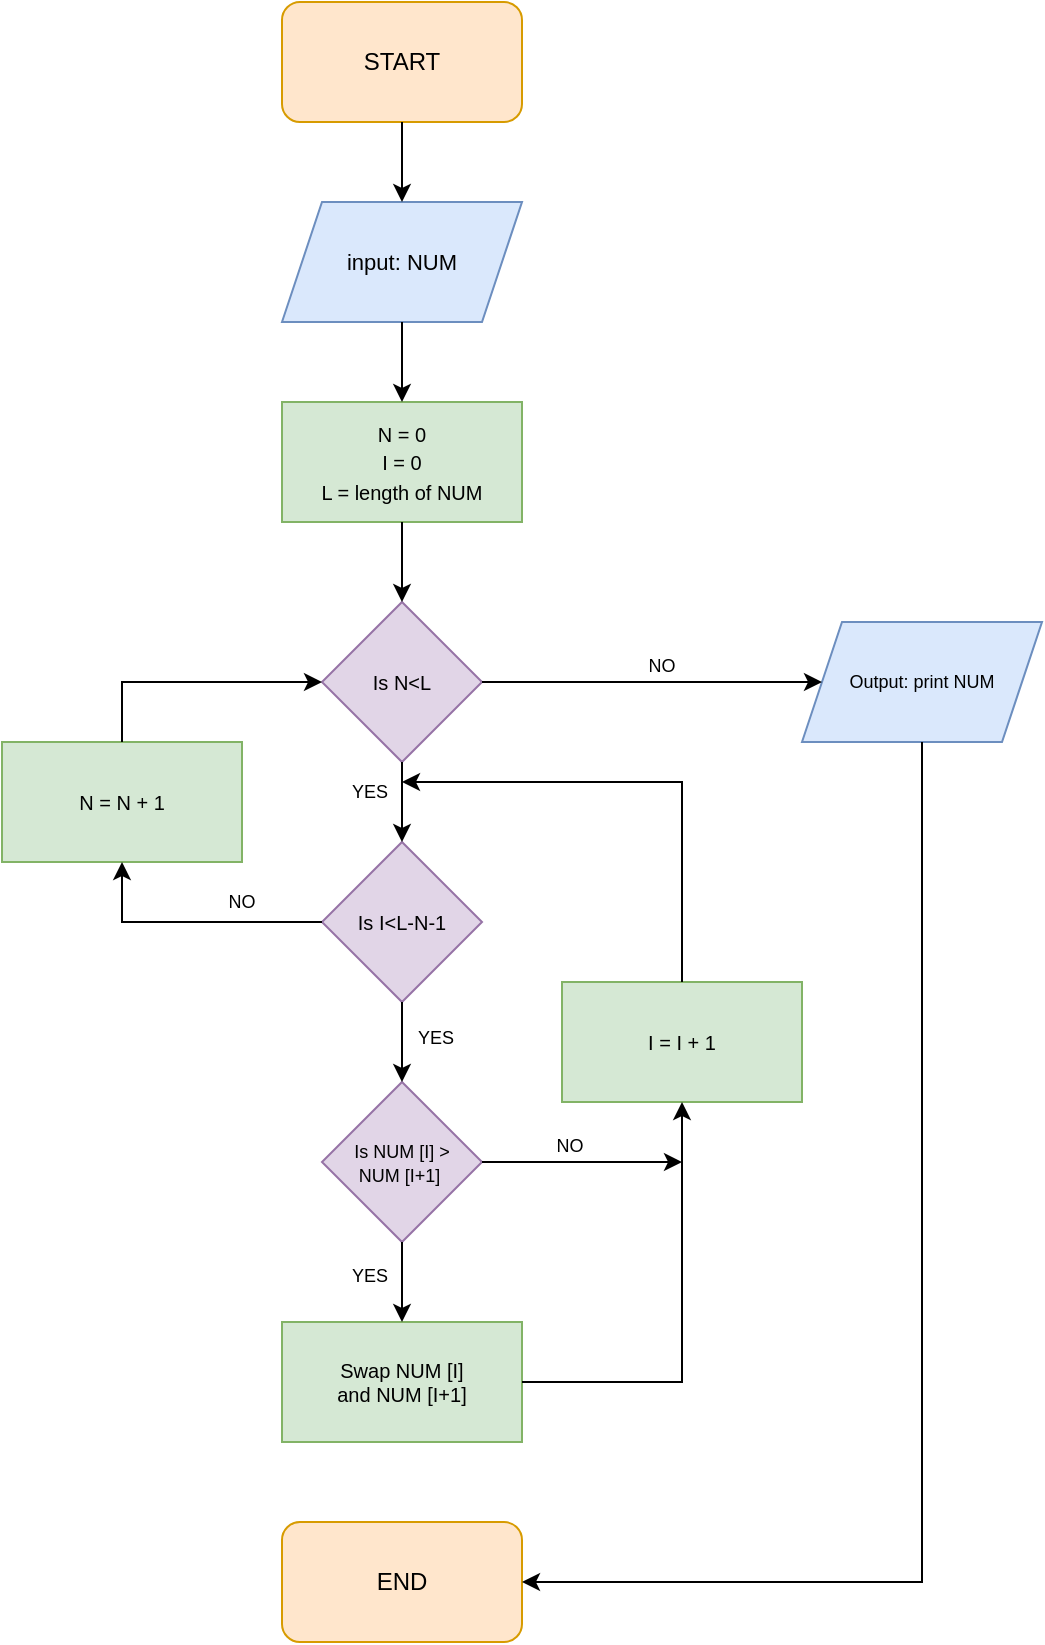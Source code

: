 <mxfile version="16.5.6" type="device"><diagram id="a7AKcJcoDHtHL_B3os1V" name="Page-1"><mxGraphModel dx="1382" dy="782" grid="1" gridSize="10" guides="1" tooltips="1" connect="1" arrows="1" fold="1" page="1" pageScale="1" pageWidth="827" pageHeight="1169" math="0" shadow="0"><root><mxCell id="0"/><mxCell id="1" parent="0"/><mxCell id="6uyqaWuOseVZV_Xcdg4A-1" value="START" style="rounded=1;whiteSpace=wrap;html=1;fillColor=#ffe6cc;strokeColor=#d79b00;" vertex="1" parent="1"><mxGeometry x="360" y="40" width="120" height="60" as="geometry"/></mxCell><mxCell id="6uyqaWuOseVZV_Xcdg4A-2" value="END" style="rounded=1;whiteSpace=wrap;html=1;fillColor=#ffe6cc;strokeColor=#d79b00;" vertex="1" parent="1"><mxGeometry x="360" y="800" width="120" height="60" as="geometry"/></mxCell><mxCell id="6uyqaWuOseVZV_Xcdg4A-4" value="&lt;font style=&quot;font-size: 11px&quot;&gt;input: NUM&lt;/font&gt;" style="shape=parallelogram;perimeter=parallelogramPerimeter;whiteSpace=wrap;html=1;fixedSize=1;fillColor=#dae8fc;strokeColor=#6c8ebf;" vertex="1" parent="1"><mxGeometry x="360" y="140" width="120" height="60" as="geometry"/></mxCell><mxCell id="6uyqaWuOseVZV_Xcdg4A-7" value="&lt;font style=&quot;font-size: 10px&quot;&gt;N = 0&lt;br&gt;I = 0&lt;br&gt;L = length of NUM&lt;/font&gt;" style="rounded=0;whiteSpace=wrap;html=1;fillColor=#d5e8d4;strokeColor=#82b366;" vertex="1" parent="1"><mxGeometry x="360" y="240" width="120" height="60" as="geometry"/></mxCell><mxCell id="6uyqaWuOseVZV_Xcdg4A-8" value="Is N&amp;lt;L" style="rhombus;whiteSpace=wrap;html=1;fontSize=10;fillColor=#e1d5e7;strokeColor=#9673a6;" vertex="1" parent="1"><mxGeometry x="380" y="340" width="80" height="80" as="geometry"/></mxCell><mxCell id="6uyqaWuOseVZV_Xcdg4A-9" value="&lt;font style=&quot;font-size: 9px&quot;&gt;Is NUM [I] &amp;gt; &lt;br&gt;NUM [I+1]&amp;nbsp;&lt;/font&gt;" style="rhombus;whiteSpace=wrap;html=1;fontSize=10;fillColor=#e1d5e7;strokeColor=#9673a6;" vertex="1" parent="1"><mxGeometry x="380" y="580" width="80" height="80" as="geometry"/></mxCell><mxCell id="6uyqaWuOseVZV_Xcdg4A-10" value="I = I + 1" style="rounded=0;whiteSpace=wrap;html=1;fontSize=10;fillColor=#d5e8d4;strokeColor=#82b366;" vertex="1" parent="1"><mxGeometry x="500" y="530" width="120" height="60" as="geometry"/></mxCell><mxCell id="6uyqaWuOseVZV_Xcdg4A-11" value="Swap NUM [I] &lt;br&gt;and NUM [I+1]" style="rounded=0;whiteSpace=wrap;html=1;fontSize=10;fillColor=#d5e8d4;strokeColor=#82b366;" vertex="1" parent="1"><mxGeometry x="360" y="700" width="120" height="60" as="geometry"/></mxCell><mxCell id="6uyqaWuOseVZV_Xcdg4A-19" value="" style="endArrow=classic;html=1;rounded=0;fontSize=10;entryX=0.5;entryY=0;entryDx=0;entryDy=0;exitX=0.5;exitY=1;exitDx=0;exitDy=0;" edge="1" parent="1" source="6uyqaWuOseVZV_Xcdg4A-7" target="6uyqaWuOseVZV_Xcdg4A-8"><mxGeometry width="50" height="50" relative="1" as="geometry"><mxPoint x="400" y="340" as="sourcePoint"/><mxPoint x="450" y="290" as="targetPoint"/></mxGeometry></mxCell><mxCell id="6uyqaWuOseVZV_Xcdg4A-20" value="" style="endArrow=classic;html=1;rounded=0;fontSize=10;entryX=0.5;entryY=0;entryDx=0;entryDy=0;exitX=0.5;exitY=1;exitDx=0;exitDy=0;" edge="1" parent="1" source="6uyqaWuOseVZV_Xcdg4A-4" target="6uyqaWuOseVZV_Xcdg4A-7"><mxGeometry width="50" height="50" relative="1" as="geometry"><mxPoint x="400" y="340" as="sourcePoint"/><mxPoint x="450" y="290" as="targetPoint"/></mxGeometry></mxCell><mxCell id="6uyqaWuOseVZV_Xcdg4A-21" value="" style="endArrow=classic;html=1;rounded=0;fontSize=10;entryX=0.5;entryY=0;entryDx=0;entryDy=0;exitX=0.5;exitY=1;exitDx=0;exitDy=0;" edge="1" parent="1" source="6uyqaWuOseVZV_Xcdg4A-1" target="6uyqaWuOseVZV_Xcdg4A-4"><mxGeometry width="50" height="50" relative="1" as="geometry"><mxPoint x="400" y="340" as="sourcePoint"/><mxPoint x="450" y="290" as="targetPoint"/></mxGeometry></mxCell><mxCell id="6uyqaWuOseVZV_Xcdg4A-22" value="YES" style="text;html=1;strokeColor=none;fillColor=none;align=center;verticalAlign=middle;whiteSpace=wrap;rounded=0;fontSize=9;" vertex="1" parent="1"><mxGeometry x="374" y="420" width="60" height="30" as="geometry"/></mxCell><mxCell id="6uyqaWuOseVZV_Xcdg4A-24" value="NO" style="text;html=1;strokeColor=none;fillColor=none;align=center;verticalAlign=middle;whiteSpace=wrap;rounded=0;fontSize=9;" vertex="1" parent="1"><mxGeometry x="310" y="475" width="60" height="30" as="geometry"/></mxCell><mxCell id="6uyqaWuOseVZV_Xcdg4A-29" value="Is I&amp;lt;L-N-1" style="rhombus;whiteSpace=wrap;html=1;fontSize=10;fillColor=#e1d5e7;strokeColor=#9673a6;" vertex="1" parent="1"><mxGeometry x="380" y="460" width="80" height="80" as="geometry"/></mxCell><mxCell id="6uyqaWuOseVZV_Xcdg4A-30" value="N = N + 1" style="rounded=0;whiteSpace=wrap;html=1;fontSize=10;fillColor=#d5e8d4;strokeColor=#82b366;" vertex="1" parent="1"><mxGeometry x="220" y="410" width="120" height="60" as="geometry"/></mxCell><mxCell id="6uyqaWuOseVZV_Xcdg4A-31" value="" style="endArrow=classic;html=1;rounded=0;fontSize=9;entryX=0.5;entryY=0;entryDx=0;entryDy=0;exitX=0.5;exitY=1;exitDx=0;exitDy=0;" edge="1" parent="1" source="6uyqaWuOseVZV_Xcdg4A-8" target="6uyqaWuOseVZV_Xcdg4A-29"><mxGeometry width="50" height="50" relative="1" as="geometry"><mxPoint x="390" y="490" as="sourcePoint"/><mxPoint x="440" y="440" as="targetPoint"/></mxGeometry></mxCell><mxCell id="6uyqaWuOseVZV_Xcdg4A-32" value="" style="endArrow=classic;html=1;rounded=0;fontSize=9;entryX=0.5;entryY=0;entryDx=0;entryDy=0;" edge="1" parent="1" target="6uyqaWuOseVZV_Xcdg4A-9"><mxGeometry width="50" height="50" relative="1" as="geometry"><mxPoint x="420" y="540" as="sourcePoint"/><mxPoint x="430" y="470" as="targetPoint"/></mxGeometry></mxCell><mxCell id="6uyqaWuOseVZV_Xcdg4A-33" value="" style="endArrow=classic;html=1;rounded=0;fontSize=9;entryX=0.5;entryY=0;entryDx=0;entryDy=0;" edge="1" parent="1" target="6uyqaWuOseVZV_Xcdg4A-11"><mxGeometry width="50" height="50" relative="1" as="geometry"><mxPoint x="420" y="660" as="sourcePoint"/><mxPoint x="440" y="480" as="targetPoint"/></mxGeometry></mxCell><mxCell id="6uyqaWuOseVZV_Xcdg4A-34" value="" style="endArrow=classic;html=1;rounded=0;fontSize=9;entryX=0.5;entryY=1;entryDx=0;entryDy=0;exitX=1;exitY=0.5;exitDx=0;exitDy=0;" edge="1" parent="1" source="6uyqaWuOseVZV_Xcdg4A-11" target="6uyqaWuOseVZV_Xcdg4A-10"><mxGeometry width="50" height="50" relative="1" as="geometry"><mxPoint x="450" y="450" as="sourcePoint"/><mxPoint x="450" y="490" as="targetPoint"/><Array as="points"><mxPoint x="560" y="730"/></Array></mxGeometry></mxCell><mxCell id="6uyqaWuOseVZV_Xcdg4A-35" value="" style="endArrow=classic;html=1;rounded=0;fontSize=9;exitX=1;exitY=0.5;exitDx=0;exitDy=0;" edge="1" parent="1" source="6uyqaWuOseVZV_Xcdg4A-9"><mxGeometry width="50" height="50" relative="1" as="geometry"><mxPoint x="390" y="490" as="sourcePoint"/><mxPoint x="560" y="620" as="targetPoint"/></mxGeometry></mxCell><mxCell id="6uyqaWuOseVZV_Xcdg4A-36" value="" style="endArrow=classic;html=1;rounded=0;fontSize=9;exitX=0.5;exitY=0;exitDx=0;exitDy=0;" edge="1" parent="1" source="6uyqaWuOseVZV_Xcdg4A-10"><mxGeometry width="50" height="50" relative="1" as="geometry"><mxPoint x="390" y="490" as="sourcePoint"/><mxPoint x="420" y="430" as="targetPoint"/><Array as="points"><mxPoint x="560" y="430"/></Array></mxGeometry></mxCell><mxCell id="6uyqaWuOseVZV_Xcdg4A-37" value="" style="endArrow=classic;html=1;rounded=0;fontSize=9;entryX=0.5;entryY=1;entryDx=0;entryDy=0;exitX=0;exitY=0.5;exitDx=0;exitDy=0;" edge="1" parent="1" source="6uyqaWuOseVZV_Xcdg4A-29" target="6uyqaWuOseVZV_Xcdg4A-30"><mxGeometry width="50" height="50" relative="1" as="geometry"><mxPoint x="390" y="490" as="sourcePoint"/><mxPoint x="440" y="440" as="targetPoint"/><Array as="points"><mxPoint x="280" y="500"/></Array></mxGeometry></mxCell><mxCell id="6uyqaWuOseVZV_Xcdg4A-38" value="" style="endArrow=classic;html=1;rounded=0;fontSize=9;entryX=0;entryY=0.5;entryDx=0;entryDy=0;exitX=0.5;exitY=0;exitDx=0;exitDy=0;" edge="1" parent="1" source="6uyqaWuOseVZV_Xcdg4A-30" target="6uyqaWuOseVZV_Xcdg4A-8"><mxGeometry width="50" height="50" relative="1" as="geometry"><mxPoint x="390" y="490" as="sourcePoint"/><mxPoint x="440" y="440" as="targetPoint"/><Array as="points"><mxPoint x="280" y="380"/></Array></mxGeometry></mxCell><mxCell id="6uyqaWuOseVZV_Xcdg4A-39" value="YES" style="text;html=1;strokeColor=none;fillColor=none;align=center;verticalAlign=middle;whiteSpace=wrap;rounded=0;fontSize=9;" vertex="1" parent="1"><mxGeometry x="407" y="543" width="60" height="30" as="geometry"/></mxCell><mxCell id="6uyqaWuOseVZV_Xcdg4A-40" value="NO" style="text;html=1;strokeColor=none;fillColor=none;align=center;verticalAlign=middle;whiteSpace=wrap;rounded=0;fontSize=9;" vertex="1" parent="1"><mxGeometry x="474" y="597" width="60" height="30" as="geometry"/></mxCell><mxCell id="6uyqaWuOseVZV_Xcdg4A-41" value="YES" style="text;html=1;strokeColor=none;fillColor=none;align=center;verticalAlign=middle;whiteSpace=wrap;rounded=0;fontSize=9;" vertex="1" parent="1"><mxGeometry x="374" y="662" width="60" height="30" as="geometry"/></mxCell><mxCell id="6uyqaWuOseVZV_Xcdg4A-42" value="Output: print NUM" style="shape=parallelogram;perimeter=parallelogramPerimeter;whiteSpace=wrap;html=1;fixedSize=1;fontSize=9;fillColor=#dae8fc;strokeColor=#6c8ebf;" vertex="1" parent="1"><mxGeometry x="620" y="350" width="120" height="60" as="geometry"/></mxCell><mxCell id="6uyqaWuOseVZV_Xcdg4A-43" value="" style="endArrow=classic;html=1;rounded=0;fontSize=9;entryX=1;entryY=0.5;entryDx=0;entryDy=0;exitX=0.5;exitY=1;exitDx=0;exitDy=0;" edge="1" parent="1" source="6uyqaWuOseVZV_Xcdg4A-42" target="6uyqaWuOseVZV_Xcdg4A-2"><mxGeometry width="50" height="50" relative="1" as="geometry"><mxPoint x="490" y="490" as="sourcePoint"/><mxPoint x="540" y="440" as="targetPoint"/><Array as="points"><mxPoint x="680" y="830"/></Array></mxGeometry></mxCell><mxCell id="6uyqaWuOseVZV_Xcdg4A-44" value="" style="endArrow=classic;html=1;rounded=0;fontSize=9;entryX=0;entryY=0.5;entryDx=0;entryDy=0;exitX=1;exitY=0.5;exitDx=0;exitDy=0;" edge="1" parent="1" source="6uyqaWuOseVZV_Xcdg4A-8" target="6uyqaWuOseVZV_Xcdg4A-42"><mxGeometry width="50" height="50" relative="1" as="geometry"><mxPoint x="490" y="490" as="sourcePoint"/><mxPoint x="540" y="440" as="targetPoint"/></mxGeometry></mxCell><mxCell id="6uyqaWuOseVZV_Xcdg4A-45" value="NO" style="text;html=1;strokeColor=none;fillColor=none;align=center;verticalAlign=middle;whiteSpace=wrap;rounded=0;fontSize=9;" vertex="1" parent="1"><mxGeometry x="520" y="357" width="60" height="30" as="geometry"/></mxCell></root></mxGraphModel></diagram></mxfile>